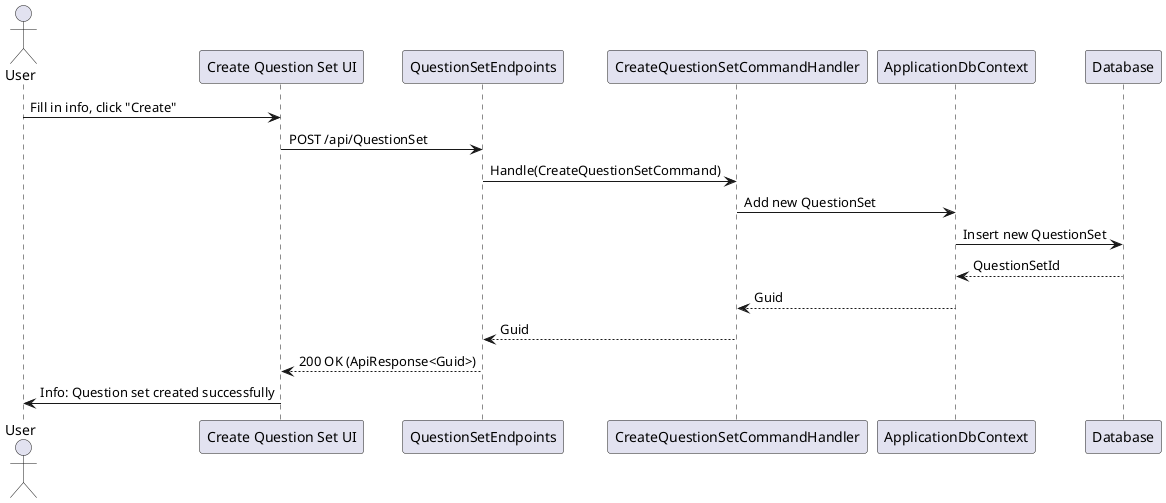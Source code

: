 @startuml
actor User
participant "Create Question Set UI" as UI
participant QuestionSetEndpoints
participant CreateQuestionSetCommandHandler as Handler
participant ApplicationDbContext
participant Database

User -> UI : Fill in info, click "Create"
UI -> QuestionSetEndpoints : POST /api/QuestionSet
QuestionSetEndpoints -> Handler : Handle(CreateQuestionSetCommand)
Handler -> ApplicationDbContext : Add new QuestionSet
ApplicationDbContext -> Database : Insert new QuestionSet
Database --> ApplicationDbContext : QuestionSetId
ApplicationDbContext --> Handler : Guid
Handler --> QuestionSetEndpoints : Guid
QuestionSetEndpoints --> UI : 200 OK (ApiResponse<Guid>)
UI -> User : Info: Question set created successfully

@enduml 